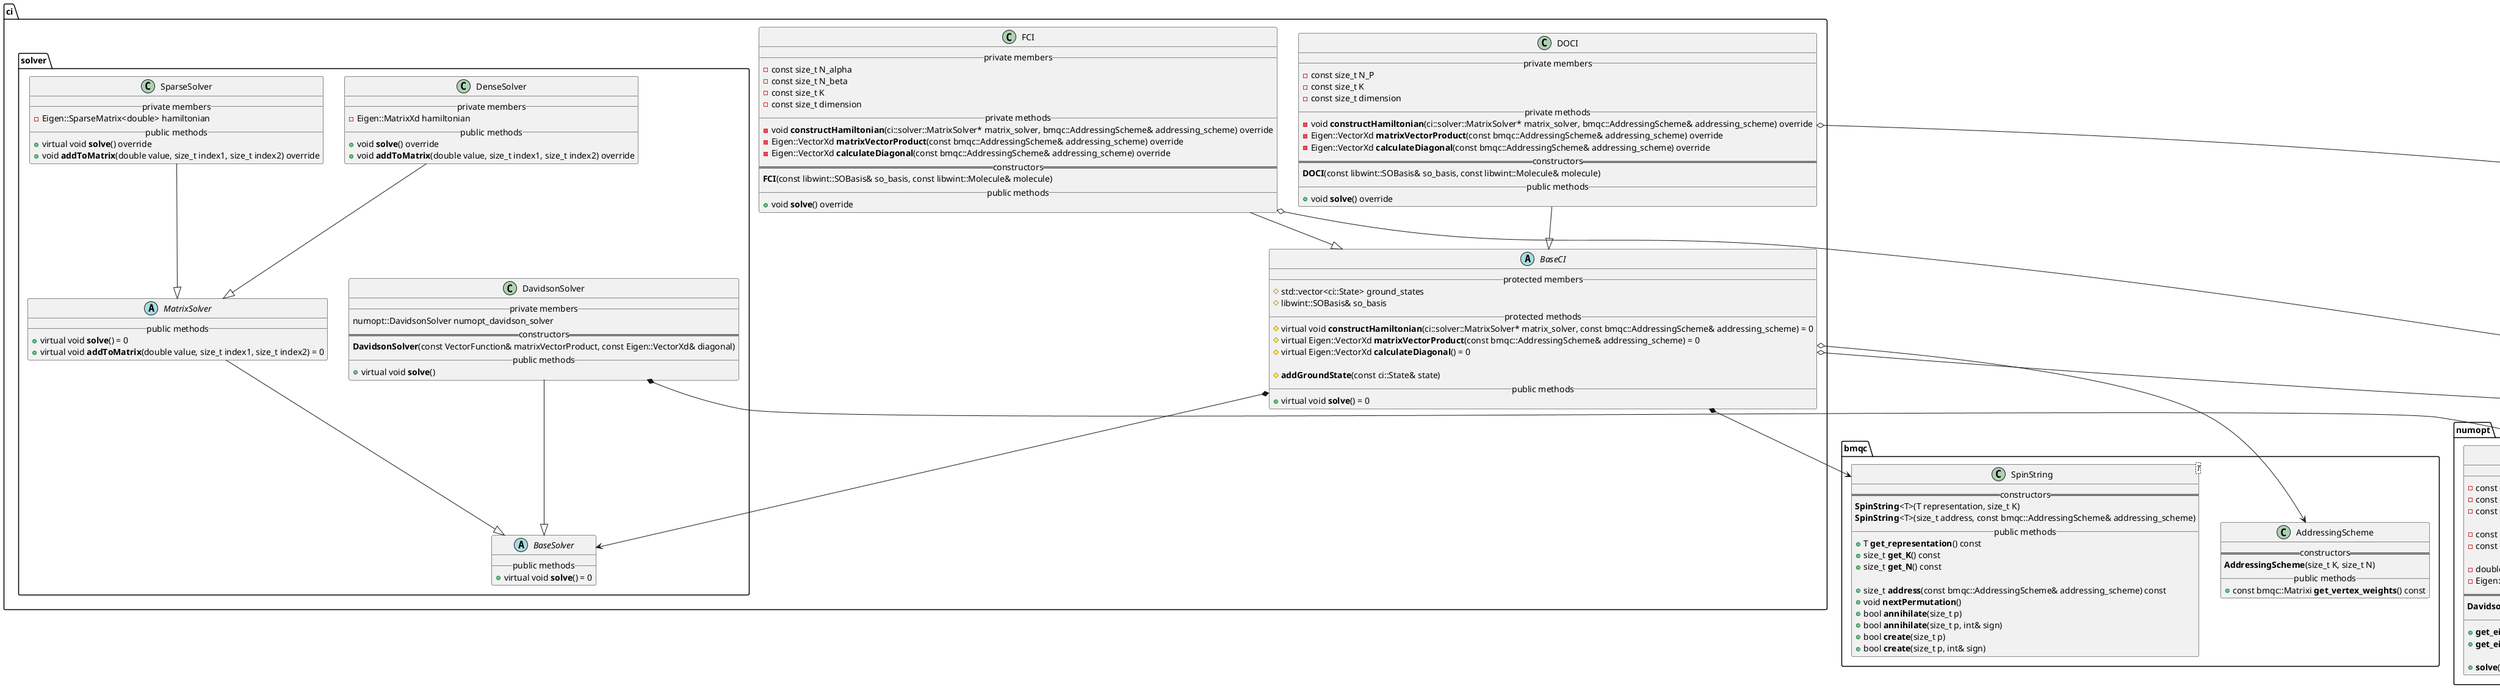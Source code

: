 @startuml


namespace numopt {


class DavidsonSolver {
    __ private members __
        - const double residue_tolerance
        - const double correction_threshold
        - const size_t maximum_subspace_dimension

        - const Eigen::VectorXd t0
        - const numopt::VectorFunction matrixVectorProduct

        - double eigenvalue
        - Eigen::VectorXd eigenvector
    == constructors ==
        **DavidsonSolver**(const numopt::VectorFunction& matrixVectorProduct, const Eigen::VectorXd& t0, double residue_tolerance = 1.0e-08, double correction_threshold = 1.0e-03, size_t maximum_subspace_dimension = 15)
    __ public methods __
        + **get_eigenvalue**()
        + **get_eigenvector**()

        + **solve**()
}


}



namespace bmqc {

    class AddressingScheme {
        == constructors ==
            **AddressingScheme**(size_t K, size_t N)
        __ public methods __
            + const bmqc::Matrixi **get_vertex_weights**() const
    }

    class SpinString<T> {
        == constructors ==
            **SpinString**<T>(T representation, size_t K)
            **SpinString**<T>(size_t address, const bmqc::AddressingScheme& addressing_scheme)
        __ public methods __
            + T **get_representation**() const
            + size_t **get_K**() const
            + size_t **get_N**() const

            + size_t **address**(const bmqc::AddressingScheme& addressing_scheme) const
            + void **nextPermutation**()
            + bool **annihilate**(size_t p)
            + bool **annihilate**(size_t p, int& sign)
            + bool **create**(size_t p)
            + bool **create**(size_t p, int& sign)
    }


}



namespace libwint {

    class SOBasis {
        __ public methods __
            + const size_t **get_K**() const
            + double get_h_SO(size_t i, size_t j) const
            + double get_g_SO(size_t i, size_t j, size_t k, size_t l) const
    }


    class Molecule {
        __ public methods __
            + site_t **get_N** () const
    }


}



namespace ci {


    namespace solver {


        abstract class BaseSolver {
            __ public methods __
                + virtual void **solve**() = 0
        }



        abstract class MatrixSolver {
            __ public methods __
                + virtual void **solve**() = 0
                + virtual void **addToMatrix**(double value, size_t index1, size_t index2) = 0
        }


        class DenseSolver {
            __ private members __
                - Eigen::MatrixXd hamiltonian
            __ public methods __
                + void **solve**() override
                + void **addToMatrix**(double value, size_t index1, size_t index2) override
        }


        class SparseSolver {
            __ private members __
                - Eigen::SparseMatrix<double> hamiltonian
            __ public methods __
                + virtual void **solve**() override
                + void **addToMatrix**(double value, size_t index1, size_t index2) override
        }


        class DavidsonSolver {
            __ private members __
                numopt::DavidsonSolver numopt_davidson_solver
            == constructors ==
                **DavidsonSolver**(const VectorFunction& matrixVectorProduct, const Eigen::VectorXd& diagonal)
            __ public methods __
                + virtual void **solve**()
        }


    }





    abstract class BaseCI {
        __ protected members __
            # std::vector<ci::State> ground_states
            # libwint::SOBasis& so_basis
        __ protected methods __
            # virtual void **constructHamiltonian**(ci::solver::MatrixSolver* matrix_solver, const bmqc::AddressingScheme& addressing_scheme) = 0
            # virtual Eigen::VectorXd **matrixVectorProduct**(const bmqc::AddressingScheme& addressing_scheme) = 0
            # virtual Eigen::VectorXd **calculateDiagonal**() = 0

            # **addGroundState**(const ci::State& state)
        __ public methods __
            + virtual void **solve**() = 0
    }


    class FCI {
        __ private members __
            - const size_t N_alpha
            - const size_t N_beta
            - const size_t K
            - const size_t dimension
        __ private methods __
            - void **constructHamiltonian**(ci::solver::MatrixSolver* matrix_solver, bmqc::AddressingScheme& addressing_scheme) override
            - Eigen::VectorXd **matrixVectorProduct**(const bmqc::AddressingScheme& addressing_scheme) override
            - Eigen::VectorXd **calculateDiagonal**(const bmqc::AddressingScheme& addressing_scheme) override
        == constructors ==
                **FCI**(const libwint::SOBasis& so_basis, const libwint::Molecule& molecule)
        __ public methods __
            + void **solve**() override
    }


    class DOCI {
        __ private members __
            - const size_t N_P
            - const size_t K
            - const size_t dimension
        __ private methods __
            - void **constructHamiltonian**(ci::solver::MatrixSolver* matrix_solver, bmqc::AddressingScheme& addressing_scheme) override
            - Eigen::VectorXd **matrixVectorProduct**(const bmqc::AddressingScheme& addressing_scheme) override
            - Eigen::VectorXd **calculateDiagonal**(const bmqc::AddressingScheme& addressing_scheme) override
        == constructors ==
            **DOCI**(const libwint::SOBasis& so_basis, const libwint::Molecule& molecule)
        __ public methods __
            + void **solve**() override
    }


}




ci.solver.MatrixSolver --|> ci.solver.BaseSolver


ci.solver.DenseSolver --|> ci.solver.MatrixSolver


ci.solver.SparseSolver --|> ci.solver.MatrixSolver


ci.solver.DavidsonSolver --|> ci.solver.BaseSolver
ci.solver.DavidsonSolver *--> numopt.DavidsonSolver


ci.BaseCI *--> ci.solver.BaseSolver
ci.BaseCI *--> bmqc.SpinString
ci.BaseCI o--> bmqc.AddressingScheme
ci.BaseCI o--> libwint.SOBasis


ci.FCI --|> ci.BaseCI
ci.FCI o--> libwint.Molecule


ci.DOCI --|> ci.BaseCI
ci.DOCI o--> libwint.Molecule



@enduml
